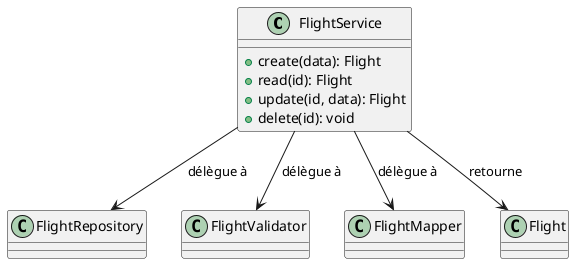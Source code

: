 @startuml
class FlightService {
    +create(data): Flight
    +read(id): Flight
    +update(id, data): Flight
    +delete(id): void
}

class FlightRepository
class FlightValidator
class FlightMapper
class Flight

FlightService --> FlightRepository : délègue à
FlightService --> FlightValidator : délègue à
FlightService --> FlightMapper : délègue à
FlightService --> Flight : retourne

@enduml

